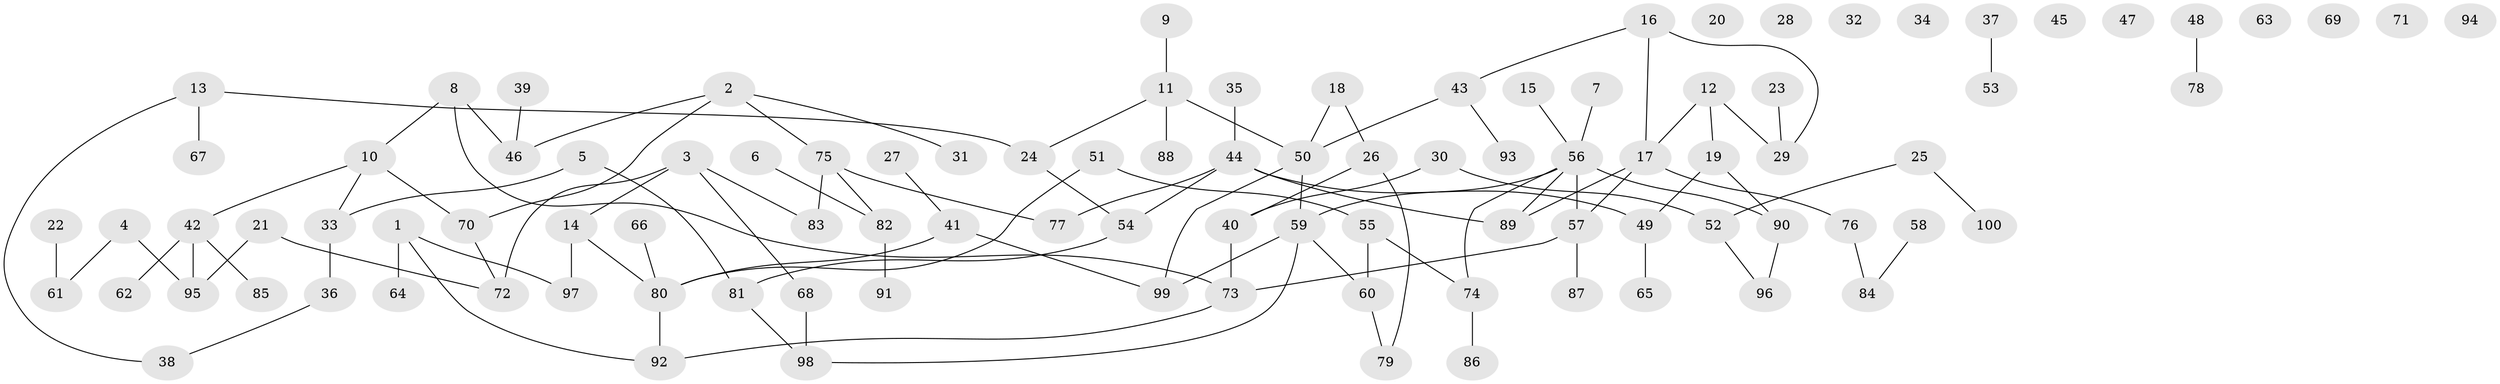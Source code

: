 // Generated by graph-tools (version 1.1) at 2025/49/03/09/25 03:49:03]
// undirected, 100 vertices, 110 edges
graph export_dot {
graph [start="1"]
  node [color=gray90,style=filled];
  1;
  2;
  3;
  4;
  5;
  6;
  7;
  8;
  9;
  10;
  11;
  12;
  13;
  14;
  15;
  16;
  17;
  18;
  19;
  20;
  21;
  22;
  23;
  24;
  25;
  26;
  27;
  28;
  29;
  30;
  31;
  32;
  33;
  34;
  35;
  36;
  37;
  38;
  39;
  40;
  41;
  42;
  43;
  44;
  45;
  46;
  47;
  48;
  49;
  50;
  51;
  52;
  53;
  54;
  55;
  56;
  57;
  58;
  59;
  60;
  61;
  62;
  63;
  64;
  65;
  66;
  67;
  68;
  69;
  70;
  71;
  72;
  73;
  74;
  75;
  76;
  77;
  78;
  79;
  80;
  81;
  82;
  83;
  84;
  85;
  86;
  87;
  88;
  89;
  90;
  91;
  92;
  93;
  94;
  95;
  96;
  97;
  98;
  99;
  100;
  1 -- 64;
  1 -- 92;
  1 -- 97;
  2 -- 31;
  2 -- 46;
  2 -- 70;
  2 -- 75;
  3 -- 14;
  3 -- 68;
  3 -- 72;
  3 -- 83;
  4 -- 61;
  4 -- 95;
  5 -- 33;
  5 -- 81;
  6 -- 82;
  7 -- 56;
  8 -- 10;
  8 -- 46;
  8 -- 73;
  9 -- 11;
  10 -- 33;
  10 -- 42;
  10 -- 70;
  11 -- 24;
  11 -- 50;
  11 -- 88;
  12 -- 17;
  12 -- 19;
  12 -- 29;
  13 -- 24;
  13 -- 38;
  13 -- 67;
  14 -- 80;
  14 -- 97;
  15 -- 56;
  16 -- 17;
  16 -- 29;
  16 -- 43;
  17 -- 57;
  17 -- 76;
  17 -- 89;
  18 -- 26;
  18 -- 50;
  19 -- 49;
  19 -- 90;
  21 -- 72;
  21 -- 95;
  22 -- 61;
  23 -- 29;
  24 -- 54;
  25 -- 52;
  25 -- 100;
  26 -- 40;
  26 -- 79;
  27 -- 41;
  30 -- 40;
  30 -- 52;
  33 -- 36;
  35 -- 44;
  36 -- 38;
  37 -- 53;
  39 -- 46;
  40 -- 73;
  41 -- 80;
  41 -- 99;
  42 -- 62;
  42 -- 85;
  42 -- 95;
  43 -- 50;
  43 -- 93;
  44 -- 49;
  44 -- 54;
  44 -- 77;
  44 -- 89;
  48 -- 78;
  49 -- 65;
  50 -- 59;
  50 -- 99;
  51 -- 55;
  51 -- 80;
  52 -- 96;
  54 -- 81;
  55 -- 60;
  55 -- 74;
  56 -- 57;
  56 -- 59;
  56 -- 74;
  56 -- 89;
  56 -- 90;
  57 -- 73;
  57 -- 87;
  58 -- 84;
  59 -- 60;
  59 -- 98;
  59 -- 99;
  60 -- 79;
  66 -- 80;
  68 -- 98;
  70 -- 72;
  73 -- 92;
  74 -- 86;
  75 -- 77;
  75 -- 82;
  75 -- 83;
  76 -- 84;
  80 -- 92;
  81 -- 98;
  82 -- 91;
  90 -- 96;
}
